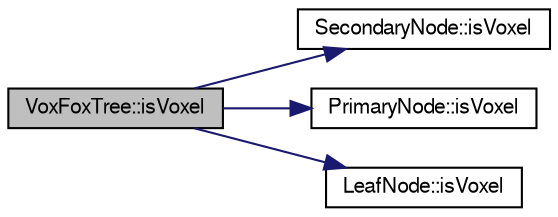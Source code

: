 digraph "VoxFoxTree::isVoxel"
{
  edge [fontname="FreeSans",fontsize="10",labelfontname="FreeSans",labelfontsize="10"];
  node [fontname="FreeSans",fontsize="10",shape=record];
  rankdir="LR";
  Node1 [label="VoxFoxTree::isVoxel",height=0.2,width=0.4,color="black", fillcolor="grey75", style="filled", fontcolor="black"];
  Node1 -> Node2 [color="midnightblue",fontsize="10",style="solid",fontname="FreeSans"];
  Node2 [label="SecondaryNode::isVoxel",height=0.2,width=0.4,color="black", fillcolor="white", style="filled",URL="$class_secondary_node.html#a630c26622725c27fb45e57767b066c59",tooltip="isVoxel checks if a Voxel is present within the SecondaryNode at _position "];
  Node1 -> Node3 [color="midnightblue",fontsize="10",style="solid",fontname="FreeSans"];
  Node3 [label="PrimaryNode::isVoxel",height=0.2,width=0.4,color="black", fillcolor="white", style="filled",URL="$class_primary_node.html#a187a4290e705d5af6d6ea67233da56f7",tooltip="isVoxel checks if a Voxel is present within PrimaryNode at _position "];
  Node1 -> Node4 [color="midnightblue",fontsize="10",style="solid",fontname="FreeSans"];
  Node4 [label="LeafNode::isVoxel",height=0.2,width=0.4,color="black", fillcolor="white", style="filled",URL="$class_leaf_node.html#a85a8a792b27425d32d8b2f71132ccd1c",tooltip="isVoxel checks if a Voxel is present within LeafNode at _position "];
}
